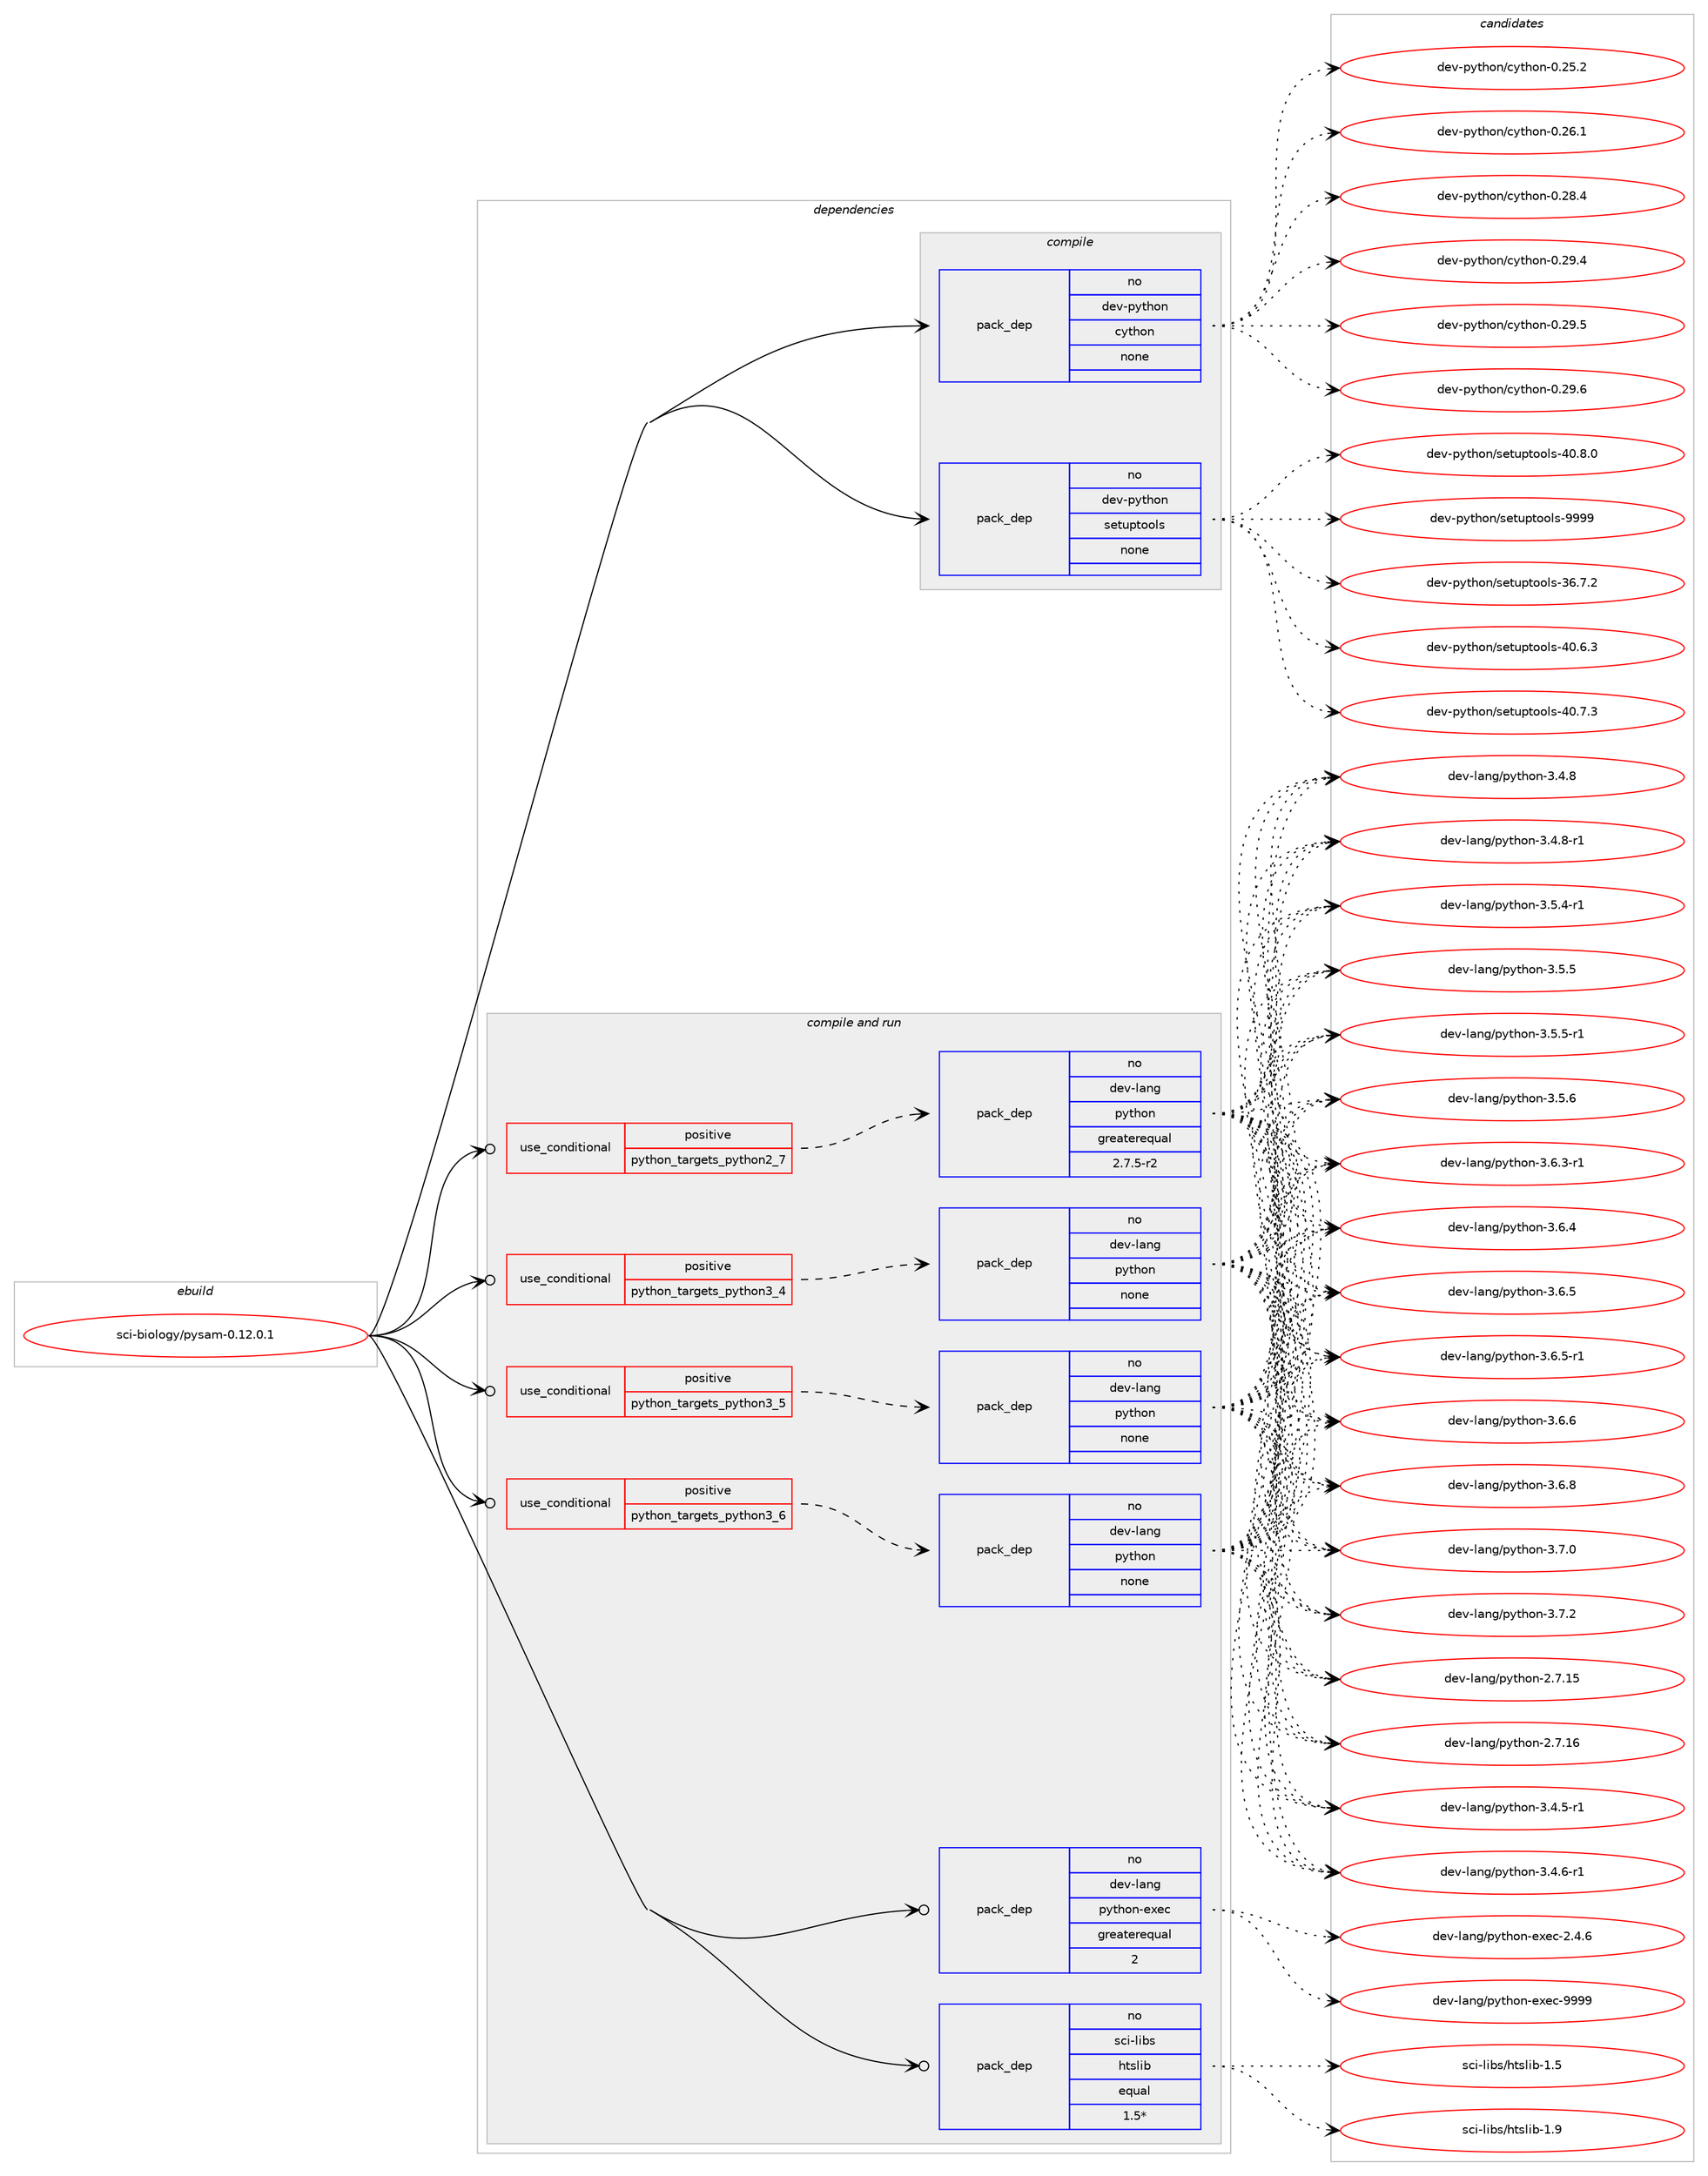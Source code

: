 digraph prolog {

# *************
# Graph options
# *************

newrank=true;
concentrate=true;
compound=true;
graph [rankdir=LR,fontname=Helvetica,fontsize=10,ranksep=1.5];#, ranksep=2.5, nodesep=0.2];
edge  [arrowhead=vee];
node  [fontname=Helvetica,fontsize=10];

# **********
# The ebuild
# **********

subgraph cluster_leftcol {
color=gray;
rank=same;
label=<<i>ebuild</i>>;
id [label="sci-biology/pysam-0.12.0.1", color=red, width=4, href="../sci-biology/pysam-0.12.0.1.svg"];
}

# ****************
# The dependencies
# ****************

subgraph cluster_midcol {
color=gray;
label=<<i>dependencies</i>>;
subgraph cluster_compile {
fillcolor="#eeeeee";
style=filled;
label=<<i>compile</i>>;
subgraph pack1207058 {
dependency1686831 [label=<<TABLE BORDER="0" CELLBORDER="1" CELLSPACING="0" CELLPADDING="4" WIDTH="220"><TR><TD ROWSPAN="6" CELLPADDING="30">pack_dep</TD></TR><TR><TD WIDTH="110">no</TD></TR><TR><TD>dev-python</TD></TR><TR><TD>cython</TD></TR><TR><TD>none</TD></TR><TR><TD></TD></TR></TABLE>>, shape=none, color=blue];
}
id:e -> dependency1686831:w [weight=20,style="solid",arrowhead="vee"];
subgraph pack1207059 {
dependency1686832 [label=<<TABLE BORDER="0" CELLBORDER="1" CELLSPACING="0" CELLPADDING="4" WIDTH="220"><TR><TD ROWSPAN="6" CELLPADDING="30">pack_dep</TD></TR><TR><TD WIDTH="110">no</TD></TR><TR><TD>dev-python</TD></TR><TR><TD>setuptools</TD></TR><TR><TD>none</TD></TR><TR><TD></TD></TR></TABLE>>, shape=none, color=blue];
}
id:e -> dependency1686832:w [weight=20,style="solid",arrowhead="vee"];
}
subgraph cluster_compileandrun {
fillcolor="#eeeeee";
style=filled;
label=<<i>compile and run</i>>;
subgraph cond452174 {
dependency1686833 [label=<<TABLE BORDER="0" CELLBORDER="1" CELLSPACING="0" CELLPADDING="4"><TR><TD ROWSPAN="3" CELLPADDING="10">use_conditional</TD></TR><TR><TD>positive</TD></TR><TR><TD>python_targets_python2_7</TD></TR></TABLE>>, shape=none, color=red];
subgraph pack1207060 {
dependency1686834 [label=<<TABLE BORDER="0" CELLBORDER="1" CELLSPACING="0" CELLPADDING="4" WIDTH="220"><TR><TD ROWSPAN="6" CELLPADDING="30">pack_dep</TD></TR><TR><TD WIDTH="110">no</TD></TR><TR><TD>dev-lang</TD></TR><TR><TD>python</TD></TR><TR><TD>greaterequal</TD></TR><TR><TD>2.7.5-r2</TD></TR></TABLE>>, shape=none, color=blue];
}
dependency1686833:e -> dependency1686834:w [weight=20,style="dashed",arrowhead="vee"];
}
id:e -> dependency1686833:w [weight=20,style="solid",arrowhead="odotvee"];
subgraph cond452175 {
dependency1686835 [label=<<TABLE BORDER="0" CELLBORDER="1" CELLSPACING="0" CELLPADDING="4"><TR><TD ROWSPAN="3" CELLPADDING="10">use_conditional</TD></TR><TR><TD>positive</TD></TR><TR><TD>python_targets_python3_4</TD></TR></TABLE>>, shape=none, color=red];
subgraph pack1207061 {
dependency1686836 [label=<<TABLE BORDER="0" CELLBORDER="1" CELLSPACING="0" CELLPADDING="4" WIDTH="220"><TR><TD ROWSPAN="6" CELLPADDING="30">pack_dep</TD></TR><TR><TD WIDTH="110">no</TD></TR><TR><TD>dev-lang</TD></TR><TR><TD>python</TD></TR><TR><TD>none</TD></TR><TR><TD></TD></TR></TABLE>>, shape=none, color=blue];
}
dependency1686835:e -> dependency1686836:w [weight=20,style="dashed",arrowhead="vee"];
}
id:e -> dependency1686835:w [weight=20,style="solid",arrowhead="odotvee"];
subgraph cond452176 {
dependency1686837 [label=<<TABLE BORDER="0" CELLBORDER="1" CELLSPACING="0" CELLPADDING="4"><TR><TD ROWSPAN="3" CELLPADDING="10">use_conditional</TD></TR><TR><TD>positive</TD></TR><TR><TD>python_targets_python3_5</TD></TR></TABLE>>, shape=none, color=red];
subgraph pack1207062 {
dependency1686838 [label=<<TABLE BORDER="0" CELLBORDER="1" CELLSPACING="0" CELLPADDING="4" WIDTH="220"><TR><TD ROWSPAN="6" CELLPADDING="30">pack_dep</TD></TR><TR><TD WIDTH="110">no</TD></TR><TR><TD>dev-lang</TD></TR><TR><TD>python</TD></TR><TR><TD>none</TD></TR><TR><TD></TD></TR></TABLE>>, shape=none, color=blue];
}
dependency1686837:e -> dependency1686838:w [weight=20,style="dashed",arrowhead="vee"];
}
id:e -> dependency1686837:w [weight=20,style="solid",arrowhead="odotvee"];
subgraph cond452177 {
dependency1686839 [label=<<TABLE BORDER="0" CELLBORDER="1" CELLSPACING="0" CELLPADDING="4"><TR><TD ROWSPAN="3" CELLPADDING="10">use_conditional</TD></TR><TR><TD>positive</TD></TR><TR><TD>python_targets_python3_6</TD></TR></TABLE>>, shape=none, color=red];
subgraph pack1207063 {
dependency1686840 [label=<<TABLE BORDER="0" CELLBORDER="1" CELLSPACING="0" CELLPADDING="4" WIDTH="220"><TR><TD ROWSPAN="6" CELLPADDING="30">pack_dep</TD></TR><TR><TD WIDTH="110">no</TD></TR><TR><TD>dev-lang</TD></TR><TR><TD>python</TD></TR><TR><TD>none</TD></TR><TR><TD></TD></TR></TABLE>>, shape=none, color=blue];
}
dependency1686839:e -> dependency1686840:w [weight=20,style="dashed",arrowhead="vee"];
}
id:e -> dependency1686839:w [weight=20,style="solid",arrowhead="odotvee"];
subgraph pack1207064 {
dependency1686841 [label=<<TABLE BORDER="0" CELLBORDER="1" CELLSPACING="0" CELLPADDING="4" WIDTH="220"><TR><TD ROWSPAN="6" CELLPADDING="30">pack_dep</TD></TR><TR><TD WIDTH="110">no</TD></TR><TR><TD>dev-lang</TD></TR><TR><TD>python-exec</TD></TR><TR><TD>greaterequal</TD></TR><TR><TD>2</TD></TR></TABLE>>, shape=none, color=blue];
}
id:e -> dependency1686841:w [weight=20,style="solid",arrowhead="odotvee"];
subgraph pack1207065 {
dependency1686842 [label=<<TABLE BORDER="0" CELLBORDER="1" CELLSPACING="0" CELLPADDING="4" WIDTH="220"><TR><TD ROWSPAN="6" CELLPADDING="30">pack_dep</TD></TR><TR><TD WIDTH="110">no</TD></TR><TR><TD>sci-libs</TD></TR><TR><TD>htslib</TD></TR><TR><TD>equal</TD></TR><TR><TD>1.5*</TD></TR></TABLE>>, shape=none, color=blue];
}
id:e -> dependency1686842:w [weight=20,style="solid",arrowhead="odotvee"];
}
subgraph cluster_run {
fillcolor="#eeeeee";
style=filled;
label=<<i>run</i>>;
}
}

# **************
# The candidates
# **************

subgraph cluster_choices {
rank=same;
color=gray;
label=<<i>candidates</i>>;

subgraph choice1207058 {
color=black;
nodesep=1;
choice10010111845112121116104111110479912111610411111045484650534650 [label="dev-python/cython-0.25.2", color=red, width=4,href="../dev-python/cython-0.25.2.svg"];
choice10010111845112121116104111110479912111610411111045484650544649 [label="dev-python/cython-0.26.1", color=red, width=4,href="../dev-python/cython-0.26.1.svg"];
choice10010111845112121116104111110479912111610411111045484650564652 [label="dev-python/cython-0.28.4", color=red, width=4,href="../dev-python/cython-0.28.4.svg"];
choice10010111845112121116104111110479912111610411111045484650574652 [label="dev-python/cython-0.29.4", color=red, width=4,href="../dev-python/cython-0.29.4.svg"];
choice10010111845112121116104111110479912111610411111045484650574653 [label="dev-python/cython-0.29.5", color=red, width=4,href="../dev-python/cython-0.29.5.svg"];
choice10010111845112121116104111110479912111610411111045484650574654 [label="dev-python/cython-0.29.6", color=red, width=4,href="../dev-python/cython-0.29.6.svg"];
dependency1686831:e -> choice10010111845112121116104111110479912111610411111045484650534650:w [style=dotted,weight="100"];
dependency1686831:e -> choice10010111845112121116104111110479912111610411111045484650544649:w [style=dotted,weight="100"];
dependency1686831:e -> choice10010111845112121116104111110479912111610411111045484650564652:w [style=dotted,weight="100"];
dependency1686831:e -> choice10010111845112121116104111110479912111610411111045484650574652:w [style=dotted,weight="100"];
dependency1686831:e -> choice10010111845112121116104111110479912111610411111045484650574653:w [style=dotted,weight="100"];
dependency1686831:e -> choice10010111845112121116104111110479912111610411111045484650574654:w [style=dotted,weight="100"];
}
subgraph choice1207059 {
color=black;
nodesep=1;
choice100101118451121211161041111104711510111611711211611111110811545515446554650 [label="dev-python/setuptools-36.7.2", color=red, width=4,href="../dev-python/setuptools-36.7.2.svg"];
choice100101118451121211161041111104711510111611711211611111110811545524846544651 [label="dev-python/setuptools-40.6.3", color=red, width=4,href="../dev-python/setuptools-40.6.3.svg"];
choice100101118451121211161041111104711510111611711211611111110811545524846554651 [label="dev-python/setuptools-40.7.3", color=red, width=4,href="../dev-python/setuptools-40.7.3.svg"];
choice100101118451121211161041111104711510111611711211611111110811545524846564648 [label="dev-python/setuptools-40.8.0", color=red, width=4,href="../dev-python/setuptools-40.8.0.svg"];
choice10010111845112121116104111110471151011161171121161111111081154557575757 [label="dev-python/setuptools-9999", color=red, width=4,href="../dev-python/setuptools-9999.svg"];
dependency1686832:e -> choice100101118451121211161041111104711510111611711211611111110811545515446554650:w [style=dotted,weight="100"];
dependency1686832:e -> choice100101118451121211161041111104711510111611711211611111110811545524846544651:w [style=dotted,weight="100"];
dependency1686832:e -> choice100101118451121211161041111104711510111611711211611111110811545524846554651:w [style=dotted,weight="100"];
dependency1686832:e -> choice100101118451121211161041111104711510111611711211611111110811545524846564648:w [style=dotted,weight="100"];
dependency1686832:e -> choice10010111845112121116104111110471151011161171121161111111081154557575757:w [style=dotted,weight="100"];
}
subgraph choice1207060 {
color=black;
nodesep=1;
choice10010111845108971101034711212111610411111045504655464953 [label="dev-lang/python-2.7.15", color=red, width=4,href="../dev-lang/python-2.7.15.svg"];
choice10010111845108971101034711212111610411111045504655464954 [label="dev-lang/python-2.7.16", color=red, width=4,href="../dev-lang/python-2.7.16.svg"];
choice1001011184510897110103471121211161041111104551465246534511449 [label="dev-lang/python-3.4.5-r1", color=red, width=4,href="../dev-lang/python-3.4.5-r1.svg"];
choice1001011184510897110103471121211161041111104551465246544511449 [label="dev-lang/python-3.4.6-r1", color=red, width=4,href="../dev-lang/python-3.4.6-r1.svg"];
choice100101118451089711010347112121116104111110455146524656 [label="dev-lang/python-3.4.8", color=red, width=4,href="../dev-lang/python-3.4.8.svg"];
choice1001011184510897110103471121211161041111104551465246564511449 [label="dev-lang/python-3.4.8-r1", color=red, width=4,href="../dev-lang/python-3.4.8-r1.svg"];
choice1001011184510897110103471121211161041111104551465346524511449 [label="dev-lang/python-3.5.4-r1", color=red, width=4,href="../dev-lang/python-3.5.4-r1.svg"];
choice100101118451089711010347112121116104111110455146534653 [label="dev-lang/python-3.5.5", color=red, width=4,href="../dev-lang/python-3.5.5.svg"];
choice1001011184510897110103471121211161041111104551465346534511449 [label="dev-lang/python-3.5.5-r1", color=red, width=4,href="../dev-lang/python-3.5.5-r1.svg"];
choice100101118451089711010347112121116104111110455146534654 [label="dev-lang/python-3.5.6", color=red, width=4,href="../dev-lang/python-3.5.6.svg"];
choice1001011184510897110103471121211161041111104551465446514511449 [label="dev-lang/python-3.6.3-r1", color=red, width=4,href="../dev-lang/python-3.6.3-r1.svg"];
choice100101118451089711010347112121116104111110455146544652 [label="dev-lang/python-3.6.4", color=red, width=4,href="../dev-lang/python-3.6.4.svg"];
choice100101118451089711010347112121116104111110455146544653 [label="dev-lang/python-3.6.5", color=red, width=4,href="../dev-lang/python-3.6.5.svg"];
choice1001011184510897110103471121211161041111104551465446534511449 [label="dev-lang/python-3.6.5-r1", color=red, width=4,href="../dev-lang/python-3.6.5-r1.svg"];
choice100101118451089711010347112121116104111110455146544654 [label="dev-lang/python-3.6.6", color=red, width=4,href="../dev-lang/python-3.6.6.svg"];
choice100101118451089711010347112121116104111110455146544656 [label="dev-lang/python-3.6.8", color=red, width=4,href="../dev-lang/python-3.6.8.svg"];
choice100101118451089711010347112121116104111110455146554648 [label="dev-lang/python-3.7.0", color=red, width=4,href="../dev-lang/python-3.7.0.svg"];
choice100101118451089711010347112121116104111110455146554650 [label="dev-lang/python-3.7.2", color=red, width=4,href="../dev-lang/python-3.7.2.svg"];
dependency1686834:e -> choice10010111845108971101034711212111610411111045504655464953:w [style=dotted,weight="100"];
dependency1686834:e -> choice10010111845108971101034711212111610411111045504655464954:w [style=dotted,weight="100"];
dependency1686834:e -> choice1001011184510897110103471121211161041111104551465246534511449:w [style=dotted,weight="100"];
dependency1686834:e -> choice1001011184510897110103471121211161041111104551465246544511449:w [style=dotted,weight="100"];
dependency1686834:e -> choice100101118451089711010347112121116104111110455146524656:w [style=dotted,weight="100"];
dependency1686834:e -> choice1001011184510897110103471121211161041111104551465246564511449:w [style=dotted,weight="100"];
dependency1686834:e -> choice1001011184510897110103471121211161041111104551465346524511449:w [style=dotted,weight="100"];
dependency1686834:e -> choice100101118451089711010347112121116104111110455146534653:w [style=dotted,weight="100"];
dependency1686834:e -> choice1001011184510897110103471121211161041111104551465346534511449:w [style=dotted,weight="100"];
dependency1686834:e -> choice100101118451089711010347112121116104111110455146534654:w [style=dotted,weight="100"];
dependency1686834:e -> choice1001011184510897110103471121211161041111104551465446514511449:w [style=dotted,weight="100"];
dependency1686834:e -> choice100101118451089711010347112121116104111110455146544652:w [style=dotted,weight="100"];
dependency1686834:e -> choice100101118451089711010347112121116104111110455146544653:w [style=dotted,weight="100"];
dependency1686834:e -> choice1001011184510897110103471121211161041111104551465446534511449:w [style=dotted,weight="100"];
dependency1686834:e -> choice100101118451089711010347112121116104111110455146544654:w [style=dotted,weight="100"];
dependency1686834:e -> choice100101118451089711010347112121116104111110455146544656:w [style=dotted,weight="100"];
dependency1686834:e -> choice100101118451089711010347112121116104111110455146554648:w [style=dotted,weight="100"];
dependency1686834:e -> choice100101118451089711010347112121116104111110455146554650:w [style=dotted,weight="100"];
}
subgraph choice1207061 {
color=black;
nodesep=1;
choice10010111845108971101034711212111610411111045504655464953 [label="dev-lang/python-2.7.15", color=red, width=4,href="../dev-lang/python-2.7.15.svg"];
choice10010111845108971101034711212111610411111045504655464954 [label="dev-lang/python-2.7.16", color=red, width=4,href="../dev-lang/python-2.7.16.svg"];
choice1001011184510897110103471121211161041111104551465246534511449 [label="dev-lang/python-3.4.5-r1", color=red, width=4,href="../dev-lang/python-3.4.5-r1.svg"];
choice1001011184510897110103471121211161041111104551465246544511449 [label="dev-lang/python-3.4.6-r1", color=red, width=4,href="../dev-lang/python-3.4.6-r1.svg"];
choice100101118451089711010347112121116104111110455146524656 [label="dev-lang/python-3.4.8", color=red, width=4,href="../dev-lang/python-3.4.8.svg"];
choice1001011184510897110103471121211161041111104551465246564511449 [label="dev-lang/python-3.4.8-r1", color=red, width=4,href="../dev-lang/python-3.4.8-r1.svg"];
choice1001011184510897110103471121211161041111104551465346524511449 [label="dev-lang/python-3.5.4-r1", color=red, width=4,href="../dev-lang/python-3.5.4-r1.svg"];
choice100101118451089711010347112121116104111110455146534653 [label="dev-lang/python-3.5.5", color=red, width=4,href="../dev-lang/python-3.5.5.svg"];
choice1001011184510897110103471121211161041111104551465346534511449 [label="dev-lang/python-3.5.5-r1", color=red, width=4,href="../dev-lang/python-3.5.5-r1.svg"];
choice100101118451089711010347112121116104111110455146534654 [label="dev-lang/python-3.5.6", color=red, width=4,href="../dev-lang/python-3.5.6.svg"];
choice1001011184510897110103471121211161041111104551465446514511449 [label="dev-lang/python-3.6.3-r1", color=red, width=4,href="../dev-lang/python-3.6.3-r1.svg"];
choice100101118451089711010347112121116104111110455146544652 [label="dev-lang/python-3.6.4", color=red, width=4,href="../dev-lang/python-3.6.4.svg"];
choice100101118451089711010347112121116104111110455146544653 [label="dev-lang/python-3.6.5", color=red, width=4,href="../dev-lang/python-3.6.5.svg"];
choice1001011184510897110103471121211161041111104551465446534511449 [label="dev-lang/python-3.6.5-r1", color=red, width=4,href="../dev-lang/python-3.6.5-r1.svg"];
choice100101118451089711010347112121116104111110455146544654 [label="dev-lang/python-3.6.6", color=red, width=4,href="../dev-lang/python-3.6.6.svg"];
choice100101118451089711010347112121116104111110455146544656 [label="dev-lang/python-3.6.8", color=red, width=4,href="../dev-lang/python-3.6.8.svg"];
choice100101118451089711010347112121116104111110455146554648 [label="dev-lang/python-3.7.0", color=red, width=4,href="../dev-lang/python-3.7.0.svg"];
choice100101118451089711010347112121116104111110455146554650 [label="dev-lang/python-3.7.2", color=red, width=4,href="../dev-lang/python-3.7.2.svg"];
dependency1686836:e -> choice10010111845108971101034711212111610411111045504655464953:w [style=dotted,weight="100"];
dependency1686836:e -> choice10010111845108971101034711212111610411111045504655464954:w [style=dotted,weight="100"];
dependency1686836:e -> choice1001011184510897110103471121211161041111104551465246534511449:w [style=dotted,weight="100"];
dependency1686836:e -> choice1001011184510897110103471121211161041111104551465246544511449:w [style=dotted,weight="100"];
dependency1686836:e -> choice100101118451089711010347112121116104111110455146524656:w [style=dotted,weight="100"];
dependency1686836:e -> choice1001011184510897110103471121211161041111104551465246564511449:w [style=dotted,weight="100"];
dependency1686836:e -> choice1001011184510897110103471121211161041111104551465346524511449:w [style=dotted,weight="100"];
dependency1686836:e -> choice100101118451089711010347112121116104111110455146534653:w [style=dotted,weight="100"];
dependency1686836:e -> choice1001011184510897110103471121211161041111104551465346534511449:w [style=dotted,weight="100"];
dependency1686836:e -> choice100101118451089711010347112121116104111110455146534654:w [style=dotted,weight="100"];
dependency1686836:e -> choice1001011184510897110103471121211161041111104551465446514511449:w [style=dotted,weight="100"];
dependency1686836:e -> choice100101118451089711010347112121116104111110455146544652:w [style=dotted,weight="100"];
dependency1686836:e -> choice100101118451089711010347112121116104111110455146544653:w [style=dotted,weight="100"];
dependency1686836:e -> choice1001011184510897110103471121211161041111104551465446534511449:w [style=dotted,weight="100"];
dependency1686836:e -> choice100101118451089711010347112121116104111110455146544654:w [style=dotted,weight="100"];
dependency1686836:e -> choice100101118451089711010347112121116104111110455146544656:w [style=dotted,weight="100"];
dependency1686836:e -> choice100101118451089711010347112121116104111110455146554648:w [style=dotted,weight="100"];
dependency1686836:e -> choice100101118451089711010347112121116104111110455146554650:w [style=dotted,weight="100"];
}
subgraph choice1207062 {
color=black;
nodesep=1;
choice10010111845108971101034711212111610411111045504655464953 [label="dev-lang/python-2.7.15", color=red, width=4,href="../dev-lang/python-2.7.15.svg"];
choice10010111845108971101034711212111610411111045504655464954 [label="dev-lang/python-2.7.16", color=red, width=4,href="../dev-lang/python-2.7.16.svg"];
choice1001011184510897110103471121211161041111104551465246534511449 [label="dev-lang/python-3.4.5-r1", color=red, width=4,href="../dev-lang/python-3.4.5-r1.svg"];
choice1001011184510897110103471121211161041111104551465246544511449 [label="dev-lang/python-3.4.6-r1", color=red, width=4,href="../dev-lang/python-3.4.6-r1.svg"];
choice100101118451089711010347112121116104111110455146524656 [label="dev-lang/python-3.4.8", color=red, width=4,href="../dev-lang/python-3.4.8.svg"];
choice1001011184510897110103471121211161041111104551465246564511449 [label="dev-lang/python-3.4.8-r1", color=red, width=4,href="../dev-lang/python-3.4.8-r1.svg"];
choice1001011184510897110103471121211161041111104551465346524511449 [label="dev-lang/python-3.5.4-r1", color=red, width=4,href="../dev-lang/python-3.5.4-r1.svg"];
choice100101118451089711010347112121116104111110455146534653 [label="dev-lang/python-3.5.5", color=red, width=4,href="../dev-lang/python-3.5.5.svg"];
choice1001011184510897110103471121211161041111104551465346534511449 [label="dev-lang/python-3.5.5-r1", color=red, width=4,href="../dev-lang/python-3.5.5-r1.svg"];
choice100101118451089711010347112121116104111110455146534654 [label="dev-lang/python-3.5.6", color=red, width=4,href="../dev-lang/python-3.5.6.svg"];
choice1001011184510897110103471121211161041111104551465446514511449 [label="dev-lang/python-3.6.3-r1", color=red, width=4,href="../dev-lang/python-3.6.3-r1.svg"];
choice100101118451089711010347112121116104111110455146544652 [label="dev-lang/python-3.6.4", color=red, width=4,href="../dev-lang/python-3.6.4.svg"];
choice100101118451089711010347112121116104111110455146544653 [label="dev-lang/python-3.6.5", color=red, width=4,href="../dev-lang/python-3.6.5.svg"];
choice1001011184510897110103471121211161041111104551465446534511449 [label="dev-lang/python-3.6.5-r1", color=red, width=4,href="../dev-lang/python-3.6.5-r1.svg"];
choice100101118451089711010347112121116104111110455146544654 [label="dev-lang/python-3.6.6", color=red, width=4,href="../dev-lang/python-3.6.6.svg"];
choice100101118451089711010347112121116104111110455146544656 [label="dev-lang/python-3.6.8", color=red, width=4,href="../dev-lang/python-3.6.8.svg"];
choice100101118451089711010347112121116104111110455146554648 [label="dev-lang/python-3.7.0", color=red, width=4,href="../dev-lang/python-3.7.0.svg"];
choice100101118451089711010347112121116104111110455146554650 [label="dev-lang/python-3.7.2", color=red, width=4,href="../dev-lang/python-3.7.2.svg"];
dependency1686838:e -> choice10010111845108971101034711212111610411111045504655464953:w [style=dotted,weight="100"];
dependency1686838:e -> choice10010111845108971101034711212111610411111045504655464954:w [style=dotted,weight="100"];
dependency1686838:e -> choice1001011184510897110103471121211161041111104551465246534511449:w [style=dotted,weight="100"];
dependency1686838:e -> choice1001011184510897110103471121211161041111104551465246544511449:w [style=dotted,weight="100"];
dependency1686838:e -> choice100101118451089711010347112121116104111110455146524656:w [style=dotted,weight="100"];
dependency1686838:e -> choice1001011184510897110103471121211161041111104551465246564511449:w [style=dotted,weight="100"];
dependency1686838:e -> choice1001011184510897110103471121211161041111104551465346524511449:w [style=dotted,weight="100"];
dependency1686838:e -> choice100101118451089711010347112121116104111110455146534653:w [style=dotted,weight="100"];
dependency1686838:e -> choice1001011184510897110103471121211161041111104551465346534511449:w [style=dotted,weight="100"];
dependency1686838:e -> choice100101118451089711010347112121116104111110455146534654:w [style=dotted,weight="100"];
dependency1686838:e -> choice1001011184510897110103471121211161041111104551465446514511449:w [style=dotted,weight="100"];
dependency1686838:e -> choice100101118451089711010347112121116104111110455146544652:w [style=dotted,weight="100"];
dependency1686838:e -> choice100101118451089711010347112121116104111110455146544653:w [style=dotted,weight="100"];
dependency1686838:e -> choice1001011184510897110103471121211161041111104551465446534511449:w [style=dotted,weight="100"];
dependency1686838:e -> choice100101118451089711010347112121116104111110455146544654:w [style=dotted,weight="100"];
dependency1686838:e -> choice100101118451089711010347112121116104111110455146544656:w [style=dotted,weight="100"];
dependency1686838:e -> choice100101118451089711010347112121116104111110455146554648:w [style=dotted,weight="100"];
dependency1686838:e -> choice100101118451089711010347112121116104111110455146554650:w [style=dotted,weight="100"];
}
subgraph choice1207063 {
color=black;
nodesep=1;
choice10010111845108971101034711212111610411111045504655464953 [label="dev-lang/python-2.7.15", color=red, width=4,href="../dev-lang/python-2.7.15.svg"];
choice10010111845108971101034711212111610411111045504655464954 [label="dev-lang/python-2.7.16", color=red, width=4,href="../dev-lang/python-2.7.16.svg"];
choice1001011184510897110103471121211161041111104551465246534511449 [label="dev-lang/python-3.4.5-r1", color=red, width=4,href="../dev-lang/python-3.4.5-r1.svg"];
choice1001011184510897110103471121211161041111104551465246544511449 [label="dev-lang/python-3.4.6-r1", color=red, width=4,href="../dev-lang/python-3.4.6-r1.svg"];
choice100101118451089711010347112121116104111110455146524656 [label="dev-lang/python-3.4.8", color=red, width=4,href="../dev-lang/python-3.4.8.svg"];
choice1001011184510897110103471121211161041111104551465246564511449 [label="dev-lang/python-3.4.8-r1", color=red, width=4,href="../dev-lang/python-3.4.8-r1.svg"];
choice1001011184510897110103471121211161041111104551465346524511449 [label="dev-lang/python-3.5.4-r1", color=red, width=4,href="../dev-lang/python-3.5.4-r1.svg"];
choice100101118451089711010347112121116104111110455146534653 [label="dev-lang/python-3.5.5", color=red, width=4,href="../dev-lang/python-3.5.5.svg"];
choice1001011184510897110103471121211161041111104551465346534511449 [label="dev-lang/python-3.5.5-r1", color=red, width=4,href="../dev-lang/python-3.5.5-r1.svg"];
choice100101118451089711010347112121116104111110455146534654 [label="dev-lang/python-3.5.6", color=red, width=4,href="../dev-lang/python-3.5.6.svg"];
choice1001011184510897110103471121211161041111104551465446514511449 [label="dev-lang/python-3.6.3-r1", color=red, width=4,href="../dev-lang/python-3.6.3-r1.svg"];
choice100101118451089711010347112121116104111110455146544652 [label="dev-lang/python-3.6.4", color=red, width=4,href="../dev-lang/python-3.6.4.svg"];
choice100101118451089711010347112121116104111110455146544653 [label="dev-lang/python-3.6.5", color=red, width=4,href="../dev-lang/python-3.6.5.svg"];
choice1001011184510897110103471121211161041111104551465446534511449 [label="dev-lang/python-3.6.5-r1", color=red, width=4,href="../dev-lang/python-3.6.5-r1.svg"];
choice100101118451089711010347112121116104111110455146544654 [label="dev-lang/python-3.6.6", color=red, width=4,href="../dev-lang/python-3.6.6.svg"];
choice100101118451089711010347112121116104111110455146544656 [label="dev-lang/python-3.6.8", color=red, width=4,href="../dev-lang/python-3.6.8.svg"];
choice100101118451089711010347112121116104111110455146554648 [label="dev-lang/python-3.7.0", color=red, width=4,href="../dev-lang/python-3.7.0.svg"];
choice100101118451089711010347112121116104111110455146554650 [label="dev-lang/python-3.7.2", color=red, width=4,href="../dev-lang/python-3.7.2.svg"];
dependency1686840:e -> choice10010111845108971101034711212111610411111045504655464953:w [style=dotted,weight="100"];
dependency1686840:e -> choice10010111845108971101034711212111610411111045504655464954:w [style=dotted,weight="100"];
dependency1686840:e -> choice1001011184510897110103471121211161041111104551465246534511449:w [style=dotted,weight="100"];
dependency1686840:e -> choice1001011184510897110103471121211161041111104551465246544511449:w [style=dotted,weight="100"];
dependency1686840:e -> choice100101118451089711010347112121116104111110455146524656:w [style=dotted,weight="100"];
dependency1686840:e -> choice1001011184510897110103471121211161041111104551465246564511449:w [style=dotted,weight="100"];
dependency1686840:e -> choice1001011184510897110103471121211161041111104551465346524511449:w [style=dotted,weight="100"];
dependency1686840:e -> choice100101118451089711010347112121116104111110455146534653:w [style=dotted,weight="100"];
dependency1686840:e -> choice1001011184510897110103471121211161041111104551465346534511449:w [style=dotted,weight="100"];
dependency1686840:e -> choice100101118451089711010347112121116104111110455146534654:w [style=dotted,weight="100"];
dependency1686840:e -> choice1001011184510897110103471121211161041111104551465446514511449:w [style=dotted,weight="100"];
dependency1686840:e -> choice100101118451089711010347112121116104111110455146544652:w [style=dotted,weight="100"];
dependency1686840:e -> choice100101118451089711010347112121116104111110455146544653:w [style=dotted,weight="100"];
dependency1686840:e -> choice1001011184510897110103471121211161041111104551465446534511449:w [style=dotted,weight="100"];
dependency1686840:e -> choice100101118451089711010347112121116104111110455146544654:w [style=dotted,weight="100"];
dependency1686840:e -> choice100101118451089711010347112121116104111110455146544656:w [style=dotted,weight="100"];
dependency1686840:e -> choice100101118451089711010347112121116104111110455146554648:w [style=dotted,weight="100"];
dependency1686840:e -> choice100101118451089711010347112121116104111110455146554650:w [style=dotted,weight="100"];
}
subgraph choice1207064 {
color=black;
nodesep=1;
choice1001011184510897110103471121211161041111104510112010199455046524654 [label="dev-lang/python-exec-2.4.6", color=red, width=4,href="../dev-lang/python-exec-2.4.6.svg"];
choice10010111845108971101034711212111610411111045101120101994557575757 [label="dev-lang/python-exec-9999", color=red, width=4,href="../dev-lang/python-exec-9999.svg"];
dependency1686841:e -> choice1001011184510897110103471121211161041111104510112010199455046524654:w [style=dotted,weight="100"];
dependency1686841:e -> choice10010111845108971101034711212111610411111045101120101994557575757:w [style=dotted,weight="100"];
}
subgraph choice1207065 {
color=black;
nodesep=1;
choice115991054510810598115471041161151081059845494653 [label="sci-libs/htslib-1.5", color=red, width=4,href="../sci-libs/htslib-1.5.svg"];
choice115991054510810598115471041161151081059845494657 [label="sci-libs/htslib-1.9", color=red, width=4,href="../sci-libs/htslib-1.9.svg"];
dependency1686842:e -> choice115991054510810598115471041161151081059845494653:w [style=dotted,weight="100"];
dependency1686842:e -> choice115991054510810598115471041161151081059845494657:w [style=dotted,weight="100"];
}
}

}
